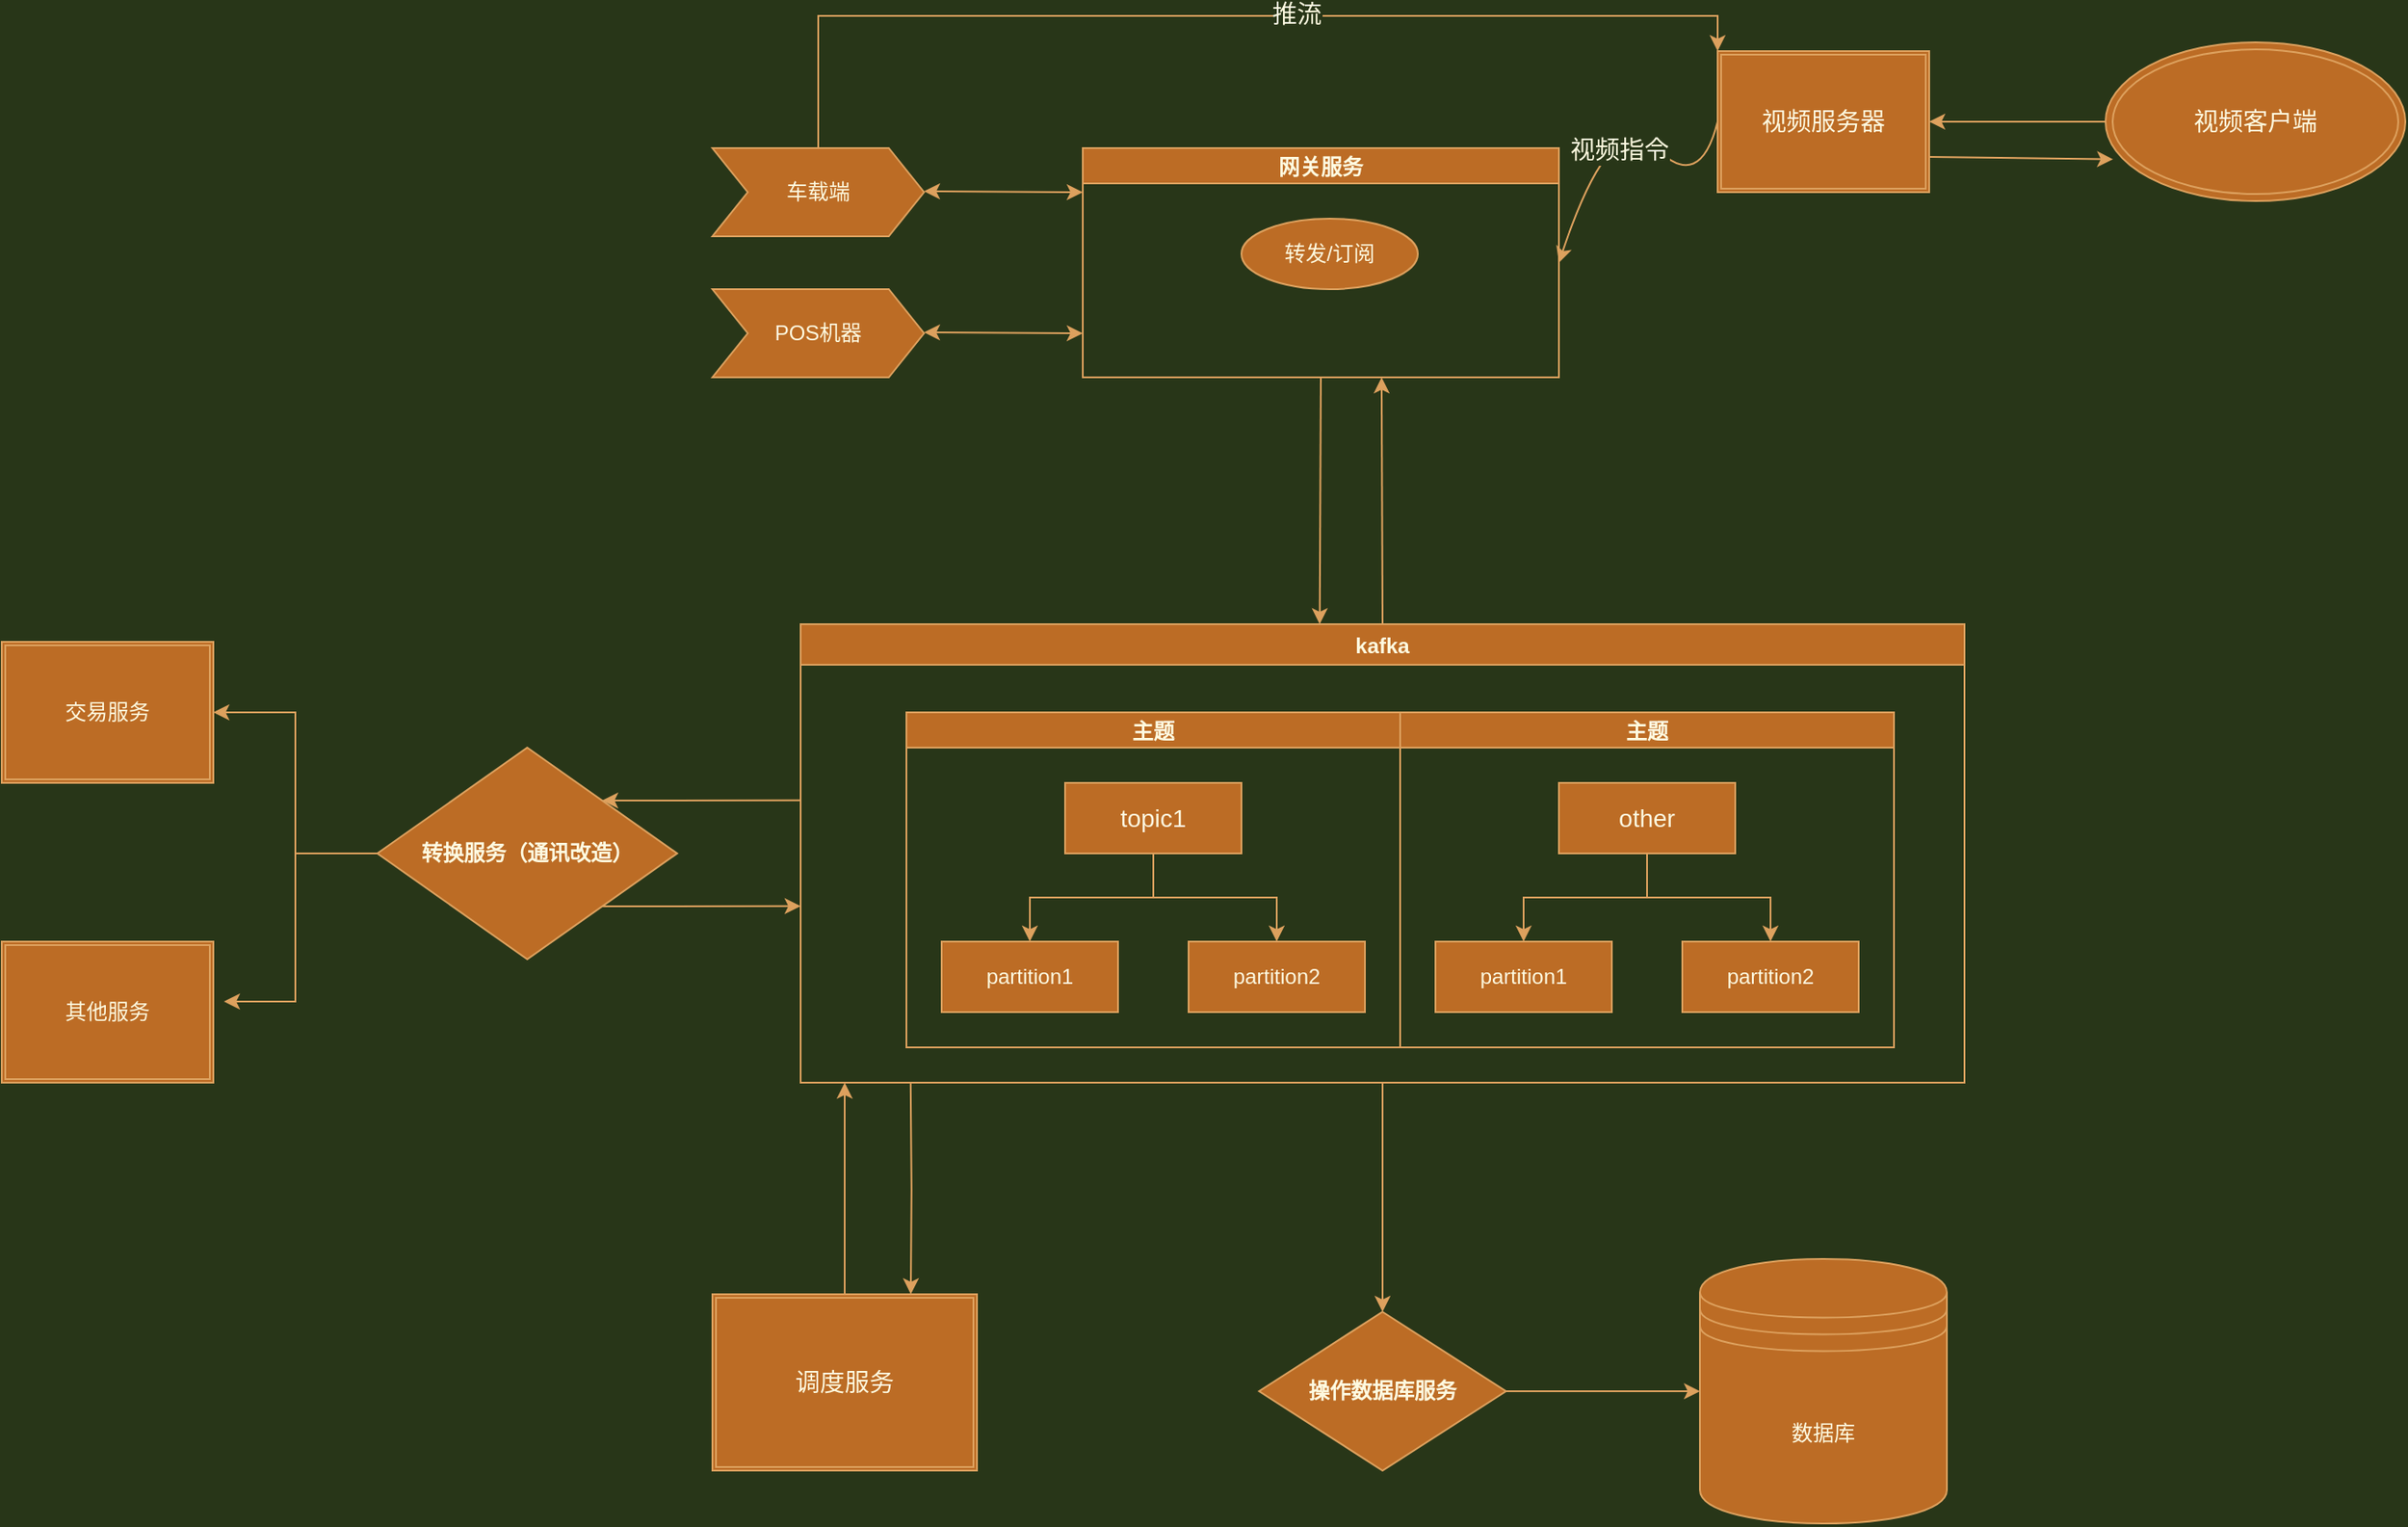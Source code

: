 <mxfile version="15.6.8" type="github">
  <diagram id="n3MaCTVb5JXNfdPg11m9" name="Page-1">
    <mxGraphModel dx="2487" dy="896" grid="1" gridSize="10" guides="1" tooltips="1" connect="1" arrows="1" fold="1" page="1" pageScale="1" pageWidth="827" pageHeight="1169" background="#283618" math="0" shadow="0">
      <root>
        <mxCell id="0" />
        <mxCell id="1" parent="0" />
        <mxCell id="E61O95-FBvWglqyfgdAV-108" style="edgeStyle=none;rounded=0;orthogonalLoop=1;jettySize=auto;html=1;exitX=0.5;exitY=1;exitDx=0;exitDy=0;entryX=0.446;entryY=0;entryDx=0;entryDy=0;entryPerimeter=0;fontSize=14;labelBackgroundColor=#283618;strokeColor=#DDA15E;fontColor=#FEFAE0;" edge="1" parent="1" source="E61O95-FBvWglqyfgdAV-2" target="E61O95-FBvWglqyfgdAV-48">
          <mxGeometry relative="1" as="geometry" />
        </mxCell>
        <mxCell id="E61O95-FBvWglqyfgdAV-2" value="网关服务" style="swimlane;startSize=20;horizontal=1;containerType=tree;fillColor=#BC6C25;strokeColor=#DDA15E;fontColor=#FEFAE0;" vertex="1" parent="1">
          <mxGeometry x="200" y="120" width="270" height="130" as="geometry" />
        </mxCell>
        <mxCell id="E61O95-FBvWglqyfgdAV-7" value="转发/订阅" style="ellipse;whiteSpace=wrap;html=1;align=center;treeFolding=1;treeMoving=1;newEdgeStyle={&quot;edgeStyle&quot;:&quot;entityRelationEdgeStyle&quot;,&quot;startArrow&quot;:&quot;none&quot;,&quot;endArrow&quot;:&quot;none&quot;,&quot;segment&quot;:10,&quot;curved&quot;:1};fillColor=#BC6C25;strokeColor=#DDA15E;fontColor=#FEFAE0;" vertex="1" parent="E61O95-FBvWglqyfgdAV-2">
          <mxGeometry x="90" y="40" width="100" height="40" as="geometry" />
        </mxCell>
        <mxCell id="E61O95-FBvWglqyfgdAV-15" value="POS机器" style="shape=step;perimeter=stepPerimeter;whiteSpace=wrap;html=1;fixedSize=1;fillColor=#BC6C25;strokeColor=#DDA15E;fontColor=#FEFAE0;" vertex="1" parent="1">
          <mxGeometry x="-10" y="200" width="120" height="50" as="geometry" />
        </mxCell>
        <object label="" id="E61O95-FBvWglqyfgdAV-96">
          <mxCell style="edgeStyle=orthogonalEdgeStyle;rounded=0;orthogonalLoop=1;jettySize=auto;html=1;exitX=0.5;exitY=0;exitDx=0;exitDy=0;entryX=0;entryY=0;entryDx=0;entryDy=0;fontSize=14;labelBackgroundColor=#283618;strokeColor=#DDA15E;fontColor=#FEFAE0;" edge="1" parent="1" source="E61O95-FBvWglqyfgdAV-17" target="E61O95-FBvWglqyfgdAV-88">
            <mxGeometry relative="1" as="geometry" />
          </mxCell>
        </object>
        <mxCell id="E61O95-FBvWglqyfgdAV-97" value="推流" style="edgeLabel;html=1;align=center;verticalAlign=middle;resizable=0;points=[];fontSize=14;labelBackgroundColor=#283618;fontColor=#FEFAE0;" vertex="1" connectable="0" parent="E61O95-FBvWglqyfgdAV-96">
          <mxGeometry x="0.144" y="1" relative="1" as="geometry">
            <mxPoint as="offset" />
          </mxGeometry>
        </mxCell>
        <mxCell id="E61O95-FBvWglqyfgdAV-17" value="车载端" style="shape=step;perimeter=stepPerimeter;whiteSpace=wrap;html=1;fixedSize=1;fillColor=#BC6C25;strokeColor=#DDA15E;fontColor=#FEFAE0;" vertex="1" parent="1">
          <mxGeometry x="-10" y="120" width="120" height="50" as="geometry" />
        </mxCell>
        <mxCell id="E61O95-FBvWglqyfgdAV-56" value="" style="edgeStyle=orthogonalEdgeStyle;rounded=0;orthogonalLoop=1;jettySize=auto;html=1;labelBackgroundColor=#283618;strokeColor=#DDA15E;fontColor=#FEFAE0;" edge="1" parent="1" source="E61O95-FBvWglqyfgdAV-48" target="E61O95-FBvWglqyfgdAV-55">
          <mxGeometry relative="1" as="geometry" />
        </mxCell>
        <mxCell id="E61O95-FBvWglqyfgdAV-107" style="edgeStyle=none;rounded=0;orthogonalLoop=1;jettySize=auto;html=1;exitX=0.5;exitY=0;exitDx=0;exitDy=0;fontSize=14;labelBackgroundColor=#283618;strokeColor=#DDA15E;fontColor=#FEFAE0;" edge="1" parent="1" source="E61O95-FBvWglqyfgdAV-48">
          <mxGeometry relative="1" as="geometry">
            <mxPoint x="369.471" y="250" as="targetPoint" />
          </mxGeometry>
        </mxCell>
        <mxCell id="E61O95-FBvWglqyfgdAV-48" value="kafka" style="swimlane;fillColor=#BC6C25;strokeColor=#DDA15E;fontColor=#FEFAE0;" vertex="1" parent="1">
          <mxGeometry x="40" y="390" width="660" height="260" as="geometry">
            <mxRectangle x="40" y="390" width="60" height="23" as="alternateBounds" />
          </mxGeometry>
        </mxCell>
        <mxCell id="E61O95-FBvWglqyfgdAV-35" value="主题" style="swimlane;startSize=20;horizontal=1;childLayout=treeLayout;horizontalTree=0;resizable=0;containerType=tree;fillColor=#BC6C25;strokeColor=#DDA15E;fontColor=#FEFAE0;" vertex="1" parent="E61O95-FBvWglqyfgdAV-48">
          <mxGeometry x="60" y="50" width="280" height="190" as="geometry" />
        </mxCell>
        <mxCell id="E61O95-FBvWglqyfgdAV-36" value="&lt;font style=&quot;font-size: 14px&quot;&gt;topic1&lt;/font&gt;" style="whiteSpace=wrap;html=1;fillColor=#BC6C25;strokeColor=#DDA15E;fontColor=#FEFAE0;" vertex="1" parent="E61O95-FBvWglqyfgdAV-35">
          <mxGeometry x="90" y="40" width="100" height="40" as="geometry" />
        </mxCell>
        <mxCell id="E61O95-FBvWglqyfgdAV-37" value="partition1" style="whiteSpace=wrap;html=1;fillColor=#BC6C25;strokeColor=#DDA15E;fontColor=#FEFAE0;" vertex="1" parent="E61O95-FBvWglqyfgdAV-35">
          <mxGeometry x="20" y="130" width="100" height="40" as="geometry" />
        </mxCell>
        <mxCell id="E61O95-FBvWglqyfgdAV-38" value="" style="edgeStyle=elbowEdgeStyle;elbow=vertical;html=1;rounded=0;labelBackgroundColor=#283618;strokeColor=#DDA15E;fontColor=#FEFAE0;" edge="1" parent="E61O95-FBvWglqyfgdAV-35" source="E61O95-FBvWglqyfgdAV-36" target="E61O95-FBvWglqyfgdAV-37">
          <mxGeometry relative="1" as="geometry" />
        </mxCell>
        <mxCell id="E61O95-FBvWglqyfgdAV-39" value="partition2" style="whiteSpace=wrap;html=1;fillColor=#BC6C25;strokeColor=#DDA15E;fontColor=#FEFAE0;" vertex="1" parent="E61O95-FBvWglqyfgdAV-35">
          <mxGeometry x="160" y="130" width="100" height="40" as="geometry" />
        </mxCell>
        <mxCell id="E61O95-FBvWglqyfgdAV-40" value="" style="edgeStyle=elbowEdgeStyle;elbow=vertical;html=1;rounded=0;labelBackgroundColor=#283618;strokeColor=#DDA15E;fontColor=#FEFAE0;" edge="1" parent="E61O95-FBvWglqyfgdAV-35" source="E61O95-FBvWglqyfgdAV-36" target="E61O95-FBvWglqyfgdAV-39">
          <mxGeometry relative="1" as="geometry" />
        </mxCell>
        <mxCell id="E61O95-FBvWglqyfgdAV-49" value="主题" style="swimlane;startSize=20;horizontal=1;childLayout=treeLayout;horizontalTree=0;resizable=0;containerType=tree;fillColor=#BC6C25;strokeColor=#DDA15E;fontColor=#FEFAE0;" vertex="1" parent="E61O95-FBvWglqyfgdAV-48">
          <mxGeometry x="340" y="50" width="280" height="190" as="geometry" />
        </mxCell>
        <mxCell id="E61O95-FBvWglqyfgdAV-50" value="&lt;font style=&quot;font-size: 14px&quot;&gt;other&lt;/font&gt;" style="whiteSpace=wrap;html=1;fillColor=#BC6C25;strokeColor=#DDA15E;fontColor=#FEFAE0;" vertex="1" parent="E61O95-FBvWglqyfgdAV-49">
          <mxGeometry x="90" y="40" width="100" height="40" as="geometry" />
        </mxCell>
        <mxCell id="E61O95-FBvWglqyfgdAV-51" value="partition1" style="whiteSpace=wrap;html=1;fillColor=#BC6C25;strokeColor=#DDA15E;fontColor=#FEFAE0;" vertex="1" parent="E61O95-FBvWglqyfgdAV-49">
          <mxGeometry x="20" y="130" width="100" height="40" as="geometry" />
        </mxCell>
        <mxCell id="E61O95-FBvWglqyfgdAV-52" value="" style="edgeStyle=elbowEdgeStyle;elbow=vertical;html=1;rounded=0;labelBackgroundColor=#283618;strokeColor=#DDA15E;fontColor=#FEFAE0;" edge="1" parent="E61O95-FBvWglqyfgdAV-49" source="E61O95-FBvWglqyfgdAV-50" target="E61O95-FBvWglqyfgdAV-51">
          <mxGeometry relative="1" as="geometry" />
        </mxCell>
        <mxCell id="E61O95-FBvWglqyfgdAV-53" value="partition2" style="whiteSpace=wrap;html=1;fillColor=#BC6C25;strokeColor=#DDA15E;fontColor=#FEFAE0;" vertex="1" parent="E61O95-FBvWglqyfgdAV-49">
          <mxGeometry x="160" y="130" width="100" height="40" as="geometry" />
        </mxCell>
        <mxCell id="E61O95-FBvWglqyfgdAV-54" value="" style="edgeStyle=elbowEdgeStyle;elbow=vertical;html=1;rounded=0;labelBackgroundColor=#283618;strokeColor=#DDA15E;fontColor=#FEFAE0;" edge="1" parent="E61O95-FBvWglqyfgdAV-49" source="E61O95-FBvWglqyfgdAV-50" target="E61O95-FBvWglqyfgdAV-53">
          <mxGeometry relative="1" as="geometry" />
        </mxCell>
        <mxCell id="E61O95-FBvWglqyfgdAV-61" style="edgeStyle=orthogonalEdgeStyle;rounded=0;orthogonalLoop=1;jettySize=auto;html=1;entryX=0;entryY=0.5;entryDx=0;entryDy=0;labelBackgroundColor=#283618;strokeColor=#DDA15E;fontColor=#FEFAE0;" edge="1" parent="1" source="E61O95-FBvWglqyfgdAV-55" target="E61O95-FBvWglqyfgdAV-60">
          <mxGeometry relative="1" as="geometry" />
        </mxCell>
        <mxCell id="E61O95-FBvWglqyfgdAV-55" value="操作数据库服务" style="rhombus;whiteSpace=wrap;html=1;fontStyle=1;startSize=23;fillColor=#BC6C25;strokeColor=#DDA15E;fontColor=#FEFAE0;" vertex="1" parent="1">
          <mxGeometry x="300" y="780" width="140" height="90" as="geometry" />
        </mxCell>
        <mxCell id="E61O95-FBvWglqyfgdAV-79" style="edgeStyle=orthogonalEdgeStyle;rounded=0;orthogonalLoop=1;jettySize=auto;html=1;labelBackgroundColor=#283618;strokeColor=#DDA15E;fontColor=#FEFAE0;" edge="1" parent="1" source="E61O95-FBvWglqyfgdAV-58" target="E61O95-FBvWglqyfgdAV-77">
          <mxGeometry relative="1" as="geometry" />
        </mxCell>
        <mxCell id="E61O95-FBvWglqyfgdAV-80" style="edgeStyle=orthogonalEdgeStyle;rounded=0;orthogonalLoop=1;jettySize=auto;html=1;entryX=1.05;entryY=0.425;entryDx=0;entryDy=0;entryPerimeter=0;labelBackgroundColor=#283618;strokeColor=#DDA15E;fontColor=#FEFAE0;" edge="1" parent="1" source="E61O95-FBvWglqyfgdAV-58" target="E61O95-FBvWglqyfgdAV-78">
          <mxGeometry relative="1" as="geometry" />
        </mxCell>
        <mxCell id="E61O95-FBvWglqyfgdAV-109" style="edgeStyle=none;rounded=0;orthogonalLoop=1;jettySize=auto;html=1;exitX=1;exitY=1;exitDx=0;exitDy=0;fontSize=14;labelBackgroundColor=#283618;strokeColor=#DDA15E;fontColor=#FEFAE0;" edge="1" parent="1" source="E61O95-FBvWglqyfgdAV-58">
          <mxGeometry relative="1" as="geometry">
            <mxPoint x="40" y="549.882" as="targetPoint" />
          </mxGeometry>
        </mxCell>
        <mxCell id="E61O95-FBvWglqyfgdAV-111" style="edgeStyle=none;rounded=0;orthogonalLoop=1;jettySize=auto;html=1;exitX=1;exitY=0;exitDx=0;exitDy=0;fontSize=14;entryX=1;entryY=0;entryDx=0;entryDy=0;labelBackgroundColor=#283618;strokeColor=#DDA15E;fontColor=#FEFAE0;" edge="1" parent="1" target="E61O95-FBvWglqyfgdAV-58">
          <mxGeometry relative="1" as="geometry">
            <mxPoint x="40" y="489.882" as="sourcePoint" />
          </mxGeometry>
        </mxCell>
        <mxCell id="E61O95-FBvWglqyfgdAV-58" value="转换服务（通讯改造）" style="rhombus;whiteSpace=wrap;html=1;fontStyle=1;startSize=23;fillColor=#BC6C25;strokeColor=#DDA15E;fontColor=#FEFAE0;" vertex="1" parent="1">
          <mxGeometry x="-200" y="460" width="170" height="120" as="geometry" />
        </mxCell>
        <mxCell id="E61O95-FBvWglqyfgdAV-60" value="数据库" style="shape=datastore;whiteSpace=wrap;html=1;fillColor=#BC6C25;strokeColor=#DDA15E;fontColor=#FEFAE0;" vertex="1" parent="1">
          <mxGeometry x="550" y="750" width="140" height="150" as="geometry" />
        </mxCell>
        <mxCell id="E61O95-FBvWglqyfgdAV-75" value="" style="endArrow=classic;startArrow=classic;html=1;rounded=0;labelBackgroundColor=#283618;strokeColor=#DDA15E;fontColor=#FEFAE0;" edge="1" parent="1">
          <mxGeometry width="50" height="50" relative="1" as="geometry">
            <mxPoint x="110" y="224.5" as="sourcePoint" />
            <mxPoint x="200" y="225" as="targetPoint" />
          </mxGeometry>
        </mxCell>
        <mxCell id="E61O95-FBvWglqyfgdAV-76" value="" style="endArrow=classic;startArrow=classic;html=1;rounded=0;labelBackgroundColor=#283618;strokeColor=#DDA15E;fontColor=#FEFAE0;" edge="1" parent="1">
          <mxGeometry width="50" height="50" relative="1" as="geometry">
            <mxPoint x="110" y="144.5" as="sourcePoint" />
            <mxPoint x="200" y="145" as="targetPoint" />
          </mxGeometry>
        </mxCell>
        <mxCell id="E61O95-FBvWglqyfgdAV-77" value="交易服务" style="shape=ext;double=1;rounded=0;whiteSpace=wrap;html=1;fillColor=#BC6C25;strokeColor=#DDA15E;fontColor=#FEFAE0;" vertex="1" parent="1">
          <mxGeometry x="-413" y="400" width="120" height="80" as="geometry" />
        </mxCell>
        <mxCell id="E61O95-FBvWglqyfgdAV-78" value="其他服务" style="shape=ext;double=1;rounded=0;whiteSpace=wrap;html=1;fillColor=#BC6C25;strokeColor=#DDA15E;fontColor=#FEFAE0;" vertex="1" parent="1">
          <mxGeometry x="-413" y="570" width="120" height="80" as="geometry" />
        </mxCell>
        <mxCell id="E61O95-FBvWglqyfgdAV-100" style="edgeStyle=orthogonalEdgeStyle;rounded=0;orthogonalLoop=1;jettySize=auto;html=1;fontSize=14;labelBackgroundColor=#283618;strokeColor=#DDA15E;fontColor=#FEFAE0;" edge="1" parent="1" source="E61O95-FBvWglqyfgdAV-87">
          <mxGeometry relative="1" as="geometry">
            <mxPoint x="65" y="650" as="targetPoint" />
          </mxGeometry>
        </mxCell>
        <mxCell id="E61O95-FBvWglqyfgdAV-101" style="edgeStyle=orthogonalEdgeStyle;rounded=0;orthogonalLoop=1;jettySize=auto;html=1;exitX=0.75;exitY=0;exitDx=0;exitDy=0;fontSize=14;entryX=0.75;entryY=0;entryDx=0;entryDy=0;labelBackgroundColor=#283618;strokeColor=#DDA15E;fontColor=#FEFAE0;" edge="1" parent="1" target="E61O95-FBvWglqyfgdAV-87">
          <mxGeometry relative="1" as="geometry">
            <mxPoint x="102.412" y="650" as="sourcePoint" />
          </mxGeometry>
        </mxCell>
        <mxCell id="E61O95-FBvWglqyfgdAV-87" value="&lt;font style=&quot;font-size: 14px&quot;&gt;调度服务&lt;/font&gt;" style="shape=ext;double=1;rounded=0;whiteSpace=wrap;html=1;fillColor=#BC6C25;strokeColor=#DDA15E;fontColor=#FEFAE0;" vertex="1" parent="1">
          <mxGeometry x="-10" y="770" width="150" height="100" as="geometry" />
        </mxCell>
        <mxCell id="E61O95-FBvWglqyfgdAV-106" style="edgeStyle=none;rounded=0;orthogonalLoop=1;jettySize=auto;html=1;exitX=1;exitY=0.75;exitDx=0;exitDy=0;entryX=0.025;entryY=0.737;entryDx=0;entryDy=0;entryPerimeter=0;fontSize=14;labelBackgroundColor=#283618;strokeColor=#DDA15E;fontColor=#FEFAE0;" edge="1" parent="1" source="E61O95-FBvWglqyfgdAV-88" target="E61O95-FBvWglqyfgdAV-91">
          <mxGeometry relative="1" as="geometry" />
        </mxCell>
        <mxCell id="E61O95-FBvWglqyfgdAV-88" value="视频服务器" style="shape=ext;double=1;rounded=0;whiteSpace=wrap;html=1;fontSize=14;fillColor=#BC6C25;strokeColor=#DDA15E;fontColor=#FEFAE0;" vertex="1" parent="1">
          <mxGeometry x="560" y="65" width="120" height="80" as="geometry" />
        </mxCell>
        <mxCell id="E61O95-FBvWglqyfgdAV-105" style="edgeStyle=none;rounded=0;orthogonalLoop=1;jettySize=auto;html=1;entryX=1;entryY=0.5;entryDx=0;entryDy=0;fontSize=14;labelBackgroundColor=#283618;strokeColor=#DDA15E;fontColor=#FEFAE0;" edge="1" parent="1" source="E61O95-FBvWglqyfgdAV-91" target="E61O95-FBvWglqyfgdAV-88">
          <mxGeometry relative="1" as="geometry" />
        </mxCell>
        <mxCell id="E61O95-FBvWglqyfgdAV-91" value="视频客户端" style="ellipse;shape=doubleEllipse;whiteSpace=wrap;html=1;fontSize=14;fillColor=#BC6C25;strokeColor=#DDA15E;fontColor=#FEFAE0;" vertex="1" parent="1">
          <mxGeometry x="780" y="60" width="170" height="90" as="geometry" />
        </mxCell>
        <mxCell id="E61O95-FBvWglqyfgdAV-94" value="" style="curved=1;endArrow=classic;html=1;rounded=0;fontSize=14;entryX=1;entryY=0.5;entryDx=0;entryDy=0;exitX=0;exitY=0.5;exitDx=0;exitDy=0;labelBackgroundColor=#283618;strokeColor=#DDA15E;fontColor=#FEFAE0;" edge="1" parent="1" source="E61O95-FBvWglqyfgdAV-88" target="E61O95-FBvWglqyfgdAV-2">
          <mxGeometry width="50" height="50" relative="1" as="geometry">
            <mxPoint x="500" y="145" as="sourcePoint" />
            <mxPoint x="550" y="95" as="targetPoint" />
            <Array as="points">
              <mxPoint x="550" y="145" />
              <mxPoint x="500" y="95" />
            </Array>
          </mxGeometry>
        </mxCell>
        <mxCell id="E61O95-FBvWglqyfgdAV-99" value="视频指令" style="edgeLabel;html=1;align=center;verticalAlign=middle;resizable=0;points=[];fontSize=14;labelBackgroundColor=#283618;fontColor=#FEFAE0;" vertex="1" connectable="0" parent="E61O95-FBvWglqyfgdAV-94">
          <mxGeometry x="0.305" y="11" relative="1" as="geometry">
            <mxPoint x="1" as="offset" />
          </mxGeometry>
        </mxCell>
      </root>
    </mxGraphModel>
  </diagram>
</mxfile>
